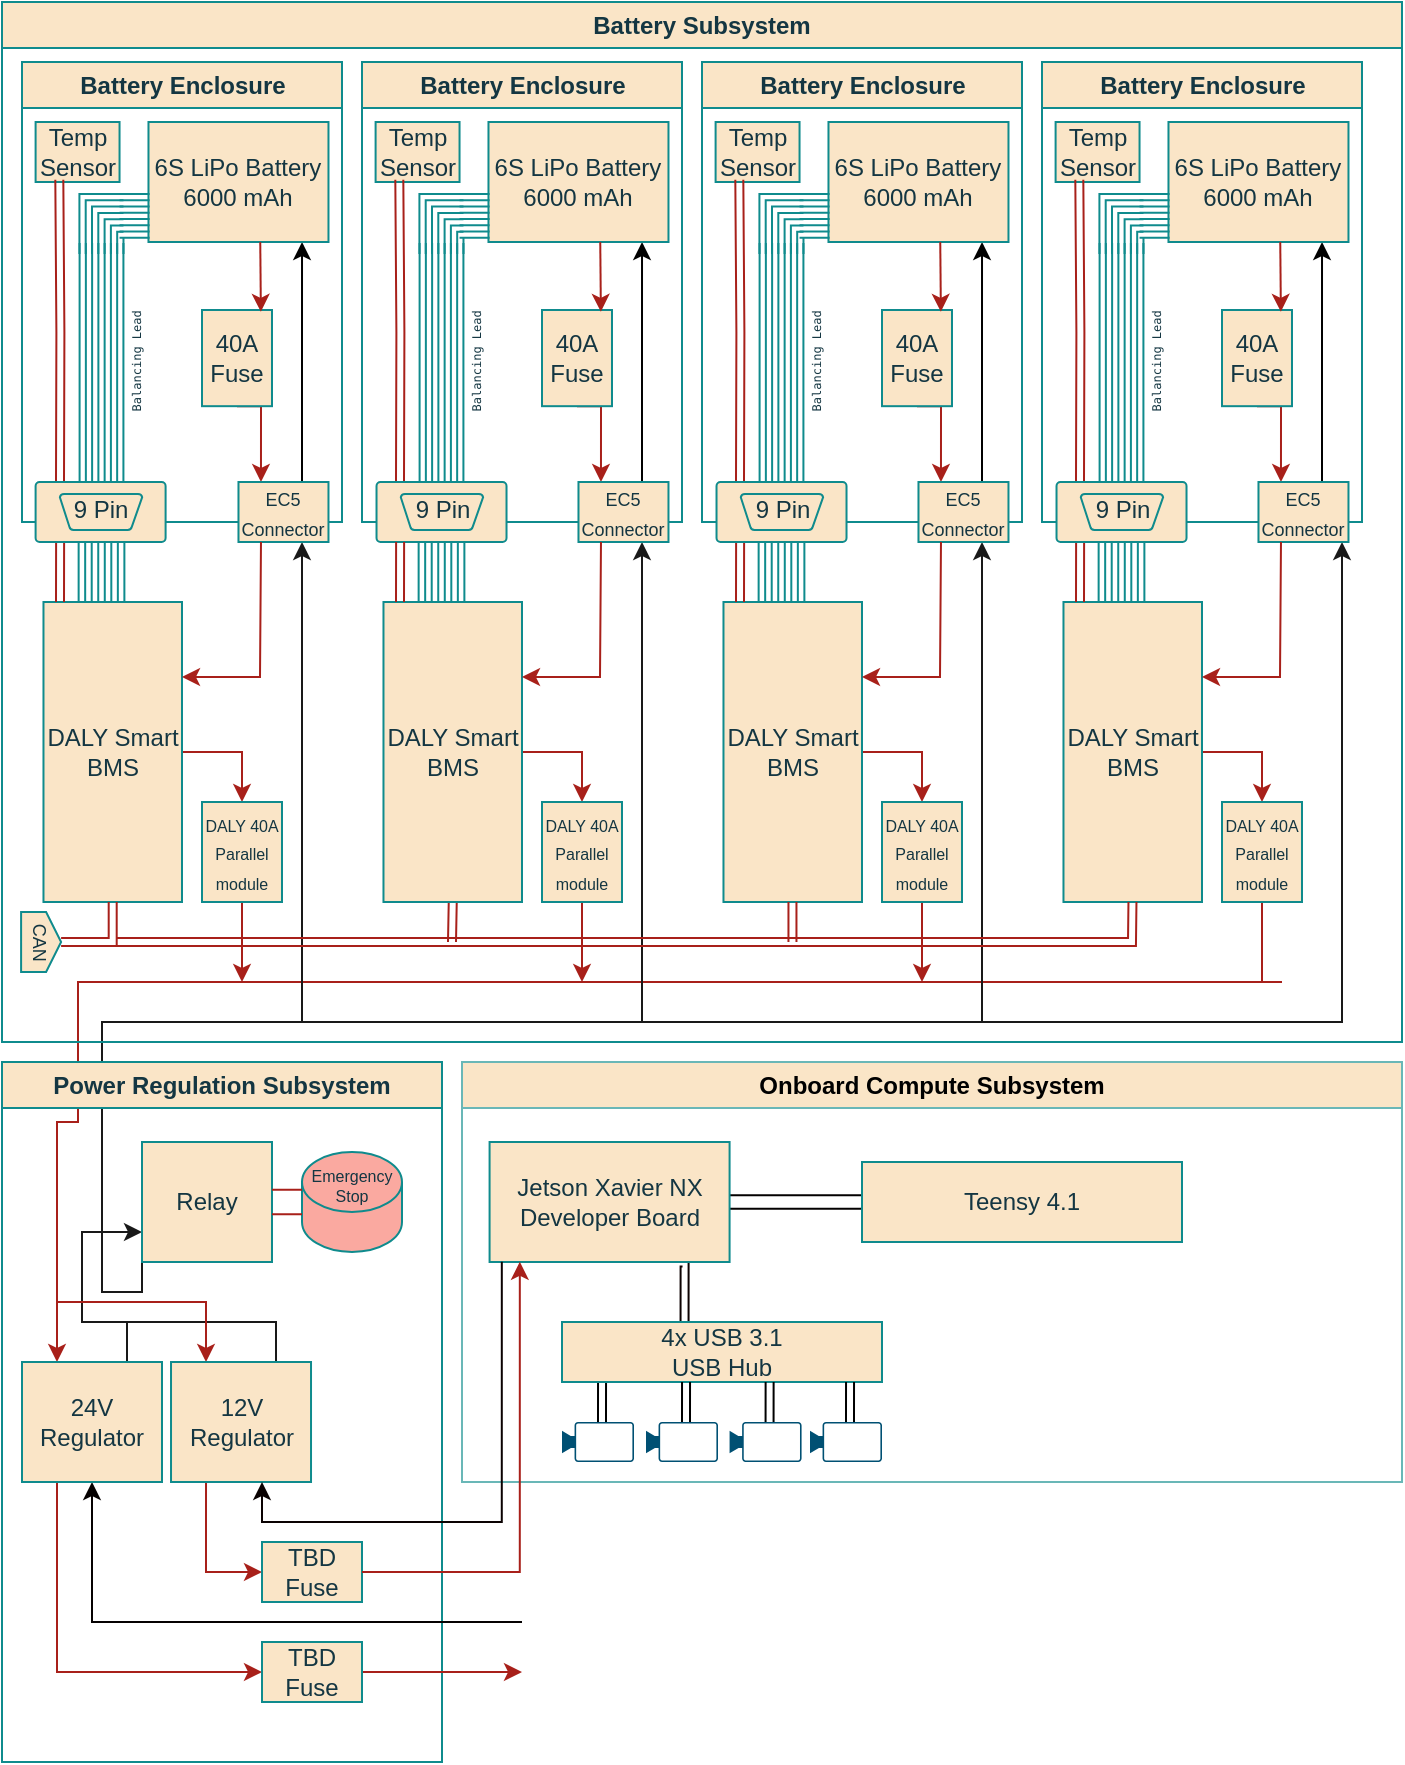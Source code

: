 <mxfile version="24.7.12">
  <diagram name="Page-1" id="U4LzexEA5z4gXmBC9XQn">
    <mxGraphModel dx="1247" dy="682" grid="1" gridSize="10" guides="1" tooltips="1" connect="1" arrows="1" fold="1" page="1" pageScale="1" pageWidth="850" pageHeight="1100" background="#ffffff" math="0" shadow="0">
      <root>
        <mxCell id="0" />
        <mxCell id="1" parent="0" />
        <mxCell id="6z_8afMqLUwwlyAEEc4o-232" style="edgeStyle=orthogonalEdgeStyle;rounded=0;orthogonalLoop=1;jettySize=auto;html=1;exitX=0.5;exitY=1;exitDx=0;exitDy=0;labelBackgroundColor=none;strokeColor=#A8201A;fontColor=default;entryX=0.25;entryY=0;entryDx=0;entryDy=0;" parent="1" source="6z_8afMqLUwwlyAEEc4o-233" target="4kLDl25QIKVFQ8sIAu_H-13" edge="1">
          <mxGeometry relative="1" as="geometry">
            <mxPoint x="100" y="710" as="targetPoint" />
            <Array as="points">
              <mxPoint x="650" y="500" />
              <mxPoint x="48" y="500" />
              <mxPoint x="48" y="570" />
              <mxPoint x="48" y="570" />
            </Array>
          </mxGeometry>
        </mxCell>
        <mxCell id="6z_8afMqLUwwlyAEEc4o-218" style="edgeStyle=orthogonalEdgeStyle;rounded=0;orthogonalLoop=1;jettySize=auto;html=1;labelBackgroundColor=none;strokeColor=#191919;fontColor=default;exitX=0;exitY=0.25;exitDx=0;exitDy=0;" parent="1" source="4kLDl25QIKVFQ8sIAu_H-9" target="6z_8afMqLUwwlyAEEc4o-219" edge="1">
          <mxGeometry relative="1" as="geometry">
            <mxPoint x="120" y="620" as="sourcePoint" />
            <Array as="points">
              <mxPoint x="60" y="655" />
              <mxPoint x="60" y="520" />
              <mxPoint x="680" y="520" />
            </Array>
          </mxGeometry>
        </mxCell>
        <mxCell id="4kLDl25QIKVFQ8sIAu_H-2" value="Power Regulation Subsystem" style="swimlane;whiteSpace=wrap;html=1;collapsible=0;labelBackgroundColor=none;fillColor=#FAE5C7;strokeColor=#0F8B8D;fontColor=#143642;" parent="1" vertex="1">
          <mxGeometry x="10" y="540" width="220" height="350" as="geometry" />
        </mxCell>
        <mxCell id="4kLDl25QIKVFQ8sIAu_H-10" style="edgeStyle=orthogonalEdgeStyle;rounded=0;orthogonalLoop=1;jettySize=auto;html=1;strokeColor=#191919;fontColor=#143642;fillColor=#FAE5C7;entryX=0;entryY=0.75;entryDx=0;entryDy=0;exitX=0.75;exitY=0;exitDx=0;exitDy=0;" parent="4kLDl25QIKVFQ8sIAu_H-2" source="4kLDl25QIKVFQ8sIAu_H-13" target="4kLDl25QIKVFQ8sIAu_H-9" edge="1">
          <mxGeometry relative="1" as="geometry">
            <mxPoint x="30" y="130" as="sourcePoint" />
            <Array as="points">
              <mxPoint x="62" y="130" />
              <mxPoint x="40" y="130" />
              <mxPoint x="40" y="85" />
            </Array>
          </mxGeometry>
        </mxCell>
        <mxCell id="4kLDl25QIKVFQ8sIAu_H-9" value="Relay" style="whiteSpace=wrap;html=1;strokeColor=#0F8B8D;fontColor=#143642;fillColor=#FAE5C7;" parent="4kLDl25QIKVFQ8sIAu_H-2" vertex="1">
          <mxGeometry x="70" y="40" width="65" height="60" as="geometry" />
        </mxCell>
        <mxCell id="4kLDl25QIKVFQ8sIAu_H-25" style="edgeStyle=orthogonalEdgeStyle;rounded=0;orthogonalLoop=1;jettySize=auto;html=1;strokeColor=#050101;fontColor=#143642;fillColor=#FAE5C7;entryX=0.5;entryY=1;entryDx=0;entryDy=0;" parent="4kLDl25QIKVFQ8sIAu_H-2" target="4kLDl25QIKVFQ8sIAu_H-13" edge="1">
          <mxGeometry relative="1" as="geometry">
            <mxPoint x="260" y="280" as="sourcePoint" />
            <Array as="points">
              <mxPoint x="45" y="280" />
            </Array>
          </mxGeometry>
        </mxCell>
        <mxCell id="CXnemEisMQlB7KgPm6j0-24" style="edgeStyle=orthogonalEdgeStyle;shape=connector;rounded=0;orthogonalLoop=1;jettySize=auto;html=1;entryX=0;entryY=0.5;entryDx=0;entryDy=0;strokeColor=#A8201A;align=center;verticalAlign=middle;fontFamily=Helvetica;fontSize=11;fontColor=#143642;labelBackgroundColor=default;endArrow=classic;fillColor=#FAE5C7;exitX=0.25;exitY=1;exitDx=0;exitDy=0;" edge="1" parent="4kLDl25QIKVFQ8sIAu_H-2" source="4kLDl25QIKVFQ8sIAu_H-13" target="4kLDl25QIKVFQ8sIAu_H-26">
          <mxGeometry relative="1" as="geometry">
            <Array as="points">
              <mxPoint x="28" y="305" />
            </Array>
          </mxGeometry>
        </mxCell>
        <mxCell id="4kLDl25QIKVFQ8sIAu_H-13" value="24V Regulator" style="rounded=0;whiteSpace=wrap;html=1;strokeColor=#0F8B8D;fontColor=#143642;fillColor=#FAE5C7;" parent="4kLDl25QIKVFQ8sIAu_H-2" vertex="1">
          <mxGeometry x="10" y="150" width="70" height="60" as="geometry" />
        </mxCell>
        <mxCell id="4kLDl25QIKVFQ8sIAu_H-16" style="edgeStyle=orthogonalEdgeStyle;rounded=0;orthogonalLoop=1;jettySize=auto;html=1;strokeColor=#191919;fontColor=#143642;fillColor=#FAE5C7;endArrow=none;endFill=0;exitX=0.75;exitY=0;exitDx=0;exitDy=0;" parent="4kLDl25QIKVFQ8sIAu_H-2" source="4kLDl25QIKVFQ8sIAu_H-14" edge="1">
          <mxGeometry relative="1" as="geometry">
            <mxPoint x="60" y="130" as="targetPoint" />
            <Array as="points">
              <mxPoint x="137" y="130" />
            </Array>
          </mxGeometry>
        </mxCell>
        <mxCell id="4kLDl25QIKVFQ8sIAu_H-18" style="edgeStyle=orthogonalEdgeStyle;rounded=0;orthogonalLoop=1;jettySize=auto;html=1;strokeColor=#A8201A;fontColor=#143642;fillColor=#FAE5C7;entryX=0.25;entryY=0;entryDx=0;entryDy=0;" parent="4kLDl25QIKVFQ8sIAu_H-2" target="4kLDl25QIKVFQ8sIAu_H-14" edge="1">
          <mxGeometry relative="1" as="geometry">
            <mxPoint x="27" y="120" as="sourcePoint" />
            <Array as="points">
              <mxPoint x="102" y="120" />
            </Array>
          </mxGeometry>
        </mxCell>
        <mxCell id="4kLDl25QIKVFQ8sIAu_H-28" style="edgeStyle=orthogonalEdgeStyle;rounded=0;orthogonalLoop=1;jettySize=auto;html=1;strokeColor=#A8201A;fontColor=#143642;fillColor=#FAE5C7;exitX=0.25;exitY=1;exitDx=0;exitDy=0;entryX=0;entryY=0.5;entryDx=0;entryDy=0;" parent="4kLDl25QIKVFQ8sIAu_H-2" source="4kLDl25QIKVFQ8sIAu_H-14" edge="1" target="4kLDl25QIKVFQ8sIAu_H-29">
          <mxGeometry relative="1" as="geometry">
            <mxPoint x="100" y="240" as="targetPoint" />
          </mxGeometry>
        </mxCell>
        <mxCell id="4kLDl25QIKVFQ8sIAu_H-14" value="12V Regulator" style="rounded=0;whiteSpace=wrap;html=1;strokeColor=#0F8B8D;fontColor=#143642;fillColor=#FAE5C7;" parent="4kLDl25QIKVFQ8sIAu_H-2" vertex="1">
          <mxGeometry x="84.51" y="150" width="70" height="60" as="geometry" />
        </mxCell>
        <mxCell id="CXnemEisMQlB7KgPm6j0-25" style="edgeStyle=orthogonalEdgeStyle;shape=connector;rounded=0;orthogonalLoop=1;jettySize=auto;html=1;strokeColor=#A8201A;align=center;verticalAlign=middle;fontFamily=Helvetica;fontSize=11;fontColor=#143642;labelBackgroundColor=default;endArrow=classic;fillColor=#FAE5C7;" edge="1" parent="4kLDl25QIKVFQ8sIAu_H-2" source="4kLDl25QIKVFQ8sIAu_H-26">
          <mxGeometry relative="1" as="geometry">
            <mxPoint x="260" y="305" as="targetPoint" />
          </mxGeometry>
        </mxCell>
        <mxCell id="4kLDl25QIKVFQ8sIAu_H-26" value="TBD&lt;div&gt;Fuse&lt;/div&gt;" style="whiteSpace=wrap;html=1;strokeColor=#0F8B8D;fontColor=#143642;fillColor=#FAE5C7;" parent="4kLDl25QIKVFQ8sIAu_H-2" vertex="1">
          <mxGeometry x="130" y="290" width="50" height="30" as="geometry" />
        </mxCell>
        <mxCell id="4kLDl25QIKVFQ8sIAu_H-29" value="TBD&lt;div&gt;Fuse&lt;/div&gt;" style="whiteSpace=wrap;html=1;strokeColor=#0F8B8D;fontColor=#143642;fillColor=#FAE5C7;" parent="4kLDl25QIKVFQ8sIAu_H-2" vertex="1">
          <mxGeometry x="130" y="240" width="50" height="30" as="geometry" />
        </mxCell>
        <mxCell id="4kLDl25QIKVFQ8sIAu_H-21" value="&lt;font style=&quot;font-size: 8px;&quot;&gt;Emergency Stop&lt;/font&gt;" style="shape=cylinder3;whiteSpace=wrap;html=1;boundedLbl=1;backgroundOutline=1;size=15;strokeColor=#0F8B8D;fontColor=#143642;fillColor=#FAA9A0;spacingTop=-41;fontSize=8;" parent="4kLDl25QIKVFQ8sIAu_H-2" vertex="1">
          <mxGeometry x="150" y="45" width="50" height="50" as="geometry" />
        </mxCell>
        <mxCell id="4kLDl25QIKVFQ8sIAu_H-11" style="edgeStyle=orthogonalEdgeStyle;rounded=0;orthogonalLoop=1;jettySize=auto;html=1;exitX=1;exitY=0.5;exitDx=0;exitDy=0;strokeColor=#A8201A;fontColor=#143642;fillColor=#FAE5C7;shape=link;width=12.326;entryX=0;entryY=0.5;entryDx=0;entryDy=0;entryPerimeter=0;" parent="4kLDl25QIKVFQ8sIAu_H-2" source="4kLDl25QIKVFQ8sIAu_H-9" target="4kLDl25QIKVFQ8sIAu_H-21" edge="1">
          <mxGeometry relative="1" as="geometry">
            <mxPoint x="190" y="60" as="targetPoint" />
          </mxGeometry>
        </mxCell>
        <mxCell id="CXnemEisMQlB7KgPm6j0-1" value="Onboard Compute Subsystem" style="swimlane;whiteSpace=wrap;html=1;fillColor=#fae5c7;collapsible=0;strokeWidth=1;strokeColor=#69b7b7;" vertex="1" parent="1">
          <mxGeometry x="240" y="540" width="470" height="210" as="geometry" />
        </mxCell>
        <mxCell id="CXnemEisMQlB7KgPm6j0-29" style="edgeStyle=orthogonalEdgeStyle;shape=link;rounded=0;orthogonalLoop=1;jettySize=auto;html=1;entryX=0;entryY=0.5;entryDx=0;entryDy=0;strokeColor=#030000;align=center;verticalAlign=middle;fontFamily=Helvetica;fontSize=12;fontColor=#143642;labelBackgroundColor=default;endArrow=classic;fillColor=#FAE5C7;width=6.667;" edge="1" parent="CXnemEisMQlB7KgPm6j0-1" source="CXnemEisMQlB7KgPm6j0-27" target="CXnemEisMQlB7KgPm6j0-28">
          <mxGeometry relative="1" as="geometry" />
        </mxCell>
        <mxCell id="CXnemEisMQlB7KgPm6j0-32" value="" style="edgeStyle=orthogonalEdgeStyle;shape=link;rounded=0;orthogonalLoop=1;jettySize=auto;html=1;strokeColor=#0D0202;align=center;verticalAlign=middle;fontFamily=Helvetica;fontSize=12;fontColor=#143642;labelBackgroundColor=default;endArrow=classic;fillColor=#FAE5C7;exitX=0.804;exitY=1.005;exitDx=0;exitDy=0;entryX=0.383;entryY=0.007;entryDx=0;entryDy=0;exitPerimeter=0;entryPerimeter=0;" edge="1" parent="CXnemEisMQlB7KgPm6j0-1" source="CXnemEisMQlB7KgPm6j0-27" target="CXnemEisMQlB7KgPm6j0-31">
          <mxGeometry relative="1" as="geometry" />
        </mxCell>
        <mxCell id="CXnemEisMQlB7KgPm6j0-27" value="Jetson Xavier NX Developer Board" style="whiteSpace=wrap;html=1;rounded=0;strokeColor=#0F8B8D;align=center;verticalAlign=middle;fontFamily=Helvetica;fontSize=12;fontColor=#143642;fillColor=#FAE5C7;" vertex="1" parent="CXnemEisMQlB7KgPm6j0-1">
          <mxGeometry x="13.79" y="40" width="120" height="60" as="geometry" />
        </mxCell>
        <mxCell id="CXnemEisMQlB7KgPm6j0-28" value="Teensy 4.1" style="rounded=0;whiteSpace=wrap;html=1;strokeColor=#0F8B8D;align=center;verticalAlign=middle;fontFamily=Helvetica;fontSize=12;fontColor=#143642;fillColor=#FAE5C7;" vertex="1" parent="CXnemEisMQlB7KgPm6j0-1">
          <mxGeometry x="200" y="50" width="160" height="40" as="geometry" />
        </mxCell>
        <mxCell id="CXnemEisMQlB7KgPm6j0-33" style="edgeStyle=orthogonalEdgeStyle;shape=link;rounded=0;orthogonalLoop=1;jettySize=auto;html=1;strokeColor=#000000;align=center;verticalAlign=middle;fontFamily=Helvetica;fontSize=12;fontColor=#143642;labelBackgroundColor=default;endArrow=classic;fillColor=#FAE5C7;" edge="1" parent="CXnemEisMQlB7KgPm6j0-1">
          <mxGeometry relative="1" as="geometry">
            <mxPoint x="70" y="180" as="targetPoint" />
            <mxPoint x="70.018" y="160" as="sourcePoint" />
          </mxGeometry>
        </mxCell>
        <mxCell id="CXnemEisMQlB7KgPm6j0-31" value="4x USB 3.1&lt;div&gt;USB Hub&lt;/div&gt;" style="whiteSpace=wrap;html=1;fillColor=#FAE5C7;strokeColor=#0F8B8D;fontColor=#143642;rounded=0;" vertex="1" parent="CXnemEisMQlB7KgPm6j0-1">
          <mxGeometry x="50" y="130" width="160" height="30" as="geometry" />
        </mxCell>
        <mxCell id="CXnemEisMQlB7KgPm6j0-34" value="" style="points=[[0,0.5,0],[0.19,0.02,0],[0.59,0,0],[0.985,0.02,0],[1,0.5,0],[0.985,0.98,0],[0.59,1,0],[0.19,0.98,0]];verticalLabelPosition=bottom;sketch=0;html=1;verticalAlign=top;aspect=fixed;align=center;pointerEvents=1;shape=mxgraph.cisco19.camera;fillColor=#005073;strokeColor=none;rounded=0;fontFamily=Helvetica;fontSize=12;fontColor=#143642;strokeWidth=1;perimeterSpacing=0;" vertex="1" parent="CXnemEisMQlB7KgPm6j0-1">
          <mxGeometry x="50" y="180" width="36" height="20" as="geometry" />
        </mxCell>
        <mxCell id="CXnemEisMQlB7KgPm6j0-35" style="edgeStyle=orthogonalEdgeStyle;shape=link;rounded=0;orthogonalLoop=1;jettySize=auto;html=1;strokeColor=#000000;align=center;verticalAlign=middle;fontFamily=Helvetica;fontSize=12;fontColor=#143642;labelBackgroundColor=default;endArrow=classic;fillColor=#FAE5C7;" edge="1" parent="CXnemEisMQlB7KgPm6j0-1">
          <mxGeometry relative="1" as="geometry">
            <mxPoint x="112" y="180" as="targetPoint" />
            <mxPoint x="112.018" y="160" as="sourcePoint" />
          </mxGeometry>
        </mxCell>
        <mxCell id="CXnemEisMQlB7KgPm6j0-36" value="" style="points=[[0,0.5,0],[0.19,0.02,0],[0.59,0,0],[0.985,0.02,0],[1,0.5,0],[0.985,0.98,0],[0.59,1,0],[0.19,0.98,0]];verticalLabelPosition=bottom;sketch=0;html=1;verticalAlign=top;aspect=fixed;align=center;pointerEvents=1;shape=mxgraph.cisco19.camera;fillColor=#005073;strokeColor=none;rounded=0;fontFamily=Helvetica;fontSize=12;fontColor=#143642;strokeWidth=1;perimeterSpacing=0;" vertex="1" parent="CXnemEisMQlB7KgPm6j0-1">
          <mxGeometry x="92" y="180" width="36" height="20" as="geometry" />
        </mxCell>
        <mxCell id="CXnemEisMQlB7KgPm6j0-37" style="edgeStyle=orthogonalEdgeStyle;shape=link;rounded=0;orthogonalLoop=1;jettySize=auto;html=1;strokeColor=#000000;align=center;verticalAlign=middle;fontFamily=Helvetica;fontSize=12;fontColor=#143642;labelBackgroundColor=default;endArrow=classic;fillColor=#FAE5C7;" edge="1" parent="CXnemEisMQlB7KgPm6j0-1">
          <mxGeometry relative="1" as="geometry">
            <mxPoint x="153.79" y="180" as="targetPoint" />
            <mxPoint x="153.808" y="160" as="sourcePoint" />
          </mxGeometry>
        </mxCell>
        <mxCell id="CXnemEisMQlB7KgPm6j0-38" value="" style="points=[[0,0.5,0],[0.19,0.02,0],[0.59,0,0],[0.985,0.02,0],[1,0.5,0],[0.985,0.98,0],[0.59,1,0],[0.19,0.98,0]];verticalLabelPosition=bottom;sketch=0;html=1;verticalAlign=top;aspect=fixed;align=center;pointerEvents=1;shape=mxgraph.cisco19.camera;fillColor=#005073;strokeColor=none;rounded=0;fontFamily=Helvetica;fontSize=12;fontColor=#143642;strokeWidth=1;perimeterSpacing=0;" vertex="1" parent="CXnemEisMQlB7KgPm6j0-1">
          <mxGeometry x="133.79" y="180" width="36" height="20" as="geometry" />
        </mxCell>
        <mxCell id="CXnemEisMQlB7KgPm6j0-40" style="edgeStyle=orthogonalEdgeStyle;shape=link;rounded=0;orthogonalLoop=1;jettySize=auto;html=1;strokeColor=#000000;align=center;verticalAlign=middle;fontFamily=Helvetica;fontSize=12;fontColor=#143642;labelBackgroundColor=default;endArrow=classic;fillColor=#FAE5C7;" edge="1" parent="CXnemEisMQlB7KgPm6j0-1">
          <mxGeometry relative="1" as="geometry">
            <mxPoint x="194" y="180" as="targetPoint" />
            <mxPoint x="194.018" y="160" as="sourcePoint" />
          </mxGeometry>
        </mxCell>
        <mxCell id="CXnemEisMQlB7KgPm6j0-41" value="" style="points=[[0,0.5,0],[0.19,0.02,0],[0.59,0,0],[0.985,0.02,0],[1,0.5,0],[0.985,0.98,0],[0.59,1,0],[0.19,0.98,0]];verticalLabelPosition=bottom;sketch=0;html=1;verticalAlign=top;aspect=fixed;align=center;pointerEvents=1;shape=mxgraph.cisco19.camera;fillColor=#005073;strokeColor=none;rounded=0;fontFamily=Helvetica;fontSize=12;fontColor=#143642;strokeWidth=1;perimeterSpacing=0;" vertex="1" parent="CXnemEisMQlB7KgPm6j0-1">
          <mxGeometry x="174" y="180" width="36" height="20" as="geometry" />
        </mxCell>
        <mxCell id="6z_8afMqLUwwlyAEEc4o-169" value="Battery Subsystem" style="swimlane;whiteSpace=wrap;html=1;strokeColor=#0F8B8D;fontColor=#143642;fillColor=#FAE5C7;collapsible=0;labelBackgroundColor=none;" parent="1" vertex="1">
          <mxGeometry x="10" y="10" width="700" height="520" as="geometry" />
        </mxCell>
        <mxCell id="nOU4_NgVh6XaABi12xhm-1" value="Battery Enclosure" style="swimlane;whiteSpace=wrap;html=1;spacingLeft=1;labelBackgroundColor=none;fillColor=#FAE5C7;strokeColor=#0F8B8D;fontColor=#143642;rounded=0;collapsible=0;" parent="6z_8afMqLUwwlyAEEc4o-169" vertex="1">
          <mxGeometry x="10" y="30" width="160" height="230" as="geometry">
            <mxRectangle x="30" y="10" width="140" height="30" as="alternateBounds" />
          </mxGeometry>
        </mxCell>
        <mxCell id="6z_8afMqLUwwlyAEEc4o-11" style="edgeStyle=orthogonalEdgeStyle;rounded=0;orthogonalLoop=1;jettySize=auto;html=1;exitX=0.5;exitY=1;exitDx=0;exitDy=0;entryX=0.25;entryY=0;entryDx=0;entryDy=0;strokeColor=#A8201A;fontColor=default;fillColor=#FAE5C7;labelBackgroundColor=none;" parent="nOU4_NgVh6XaABi12xhm-1" source="6z_8afMqLUwwlyAEEc4o-6" target="nOU4_NgVh6XaABi12xhm-57" edge="1">
          <mxGeometry relative="1" as="geometry" />
        </mxCell>
        <mxCell id="6z_8afMqLUwwlyAEEc4o-12" style="edgeStyle=orthogonalEdgeStyle;rounded=0;orthogonalLoop=1;jettySize=auto;html=1;entryX=0.853;entryY=1;entryDx=0;entryDy=0;entryPerimeter=0;strokeColor=#000000;fontColor=default;fillColor=#FAE5C7;labelBackgroundColor=none;" parent="nOU4_NgVh6XaABi12xhm-1" source="nOU4_NgVh6XaABi12xhm-57" target="nOU4_NgVh6XaABi12xhm-2" edge="1">
          <mxGeometry relative="1" as="geometry">
            <mxPoint x="133.2" y="89.04" as="targetPoint" />
            <Array as="points">
              <mxPoint x="140" y="180" />
              <mxPoint x="140" y="180" />
            </Array>
          </mxGeometry>
        </mxCell>
        <mxCell id="nOU4_NgVh6XaABi12xhm-2" value="6S LiPo Battery&lt;div&gt;6000 mAh&lt;/div&gt;" style="rounded=0;whiteSpace=wrap;html=1;labelBackgroundColor=none;fillColor=#FAE5C7;strokeColor=#0F8B8D;fontColor=#143642;" parent="nOU4_NgVh6XaABi12xhm-1" vertex="1">
          <mxGeometry x="63.24" y="30" width="90" height="60" as="geometry" />
        </mxCell>
        <mxCell id="nOU4_NgVh6XaABi12xhm-8" value="&lt;pre style=&quot;font-size: 6px; line-height: 0%;&quot;&gt;Balancing Lead&lt;/pre&gt;" style="verticalLabelPosition=bottom;shadow=0;align=center;html=1;verticalAlign=top;shape=mxgraph.electrical.transmission.8_line_bus;rotation=-90;spacingLeft=0;spacingTop=-6;labelBackgroundColor=none;fillColor=#FAE5C7;strokeColor=#0F8B8D;fontColor=#143642;rounded=0;" parent="nOU4_NgVh6XaABi12xhm-1" vertex="1">
          <mxGeometry x="-20" y="139.26" width="119.51" height="21.91" as="geometry" />
        </mxCell>
        <mxCell id="6z_8afMqLUwwlyAEEc4o-162" style="edgeStyle=orthogonalEdgeStyle;rounded=0;orthogonalLoop=1;jettySize=auto;html=1;labelBackgroundColor=none;strokeColor=#191919;fontColor=default;" parent="nOU4_NgVh6XaABi12xhm-1" target="nOU4_NgVh6XaABi12xhm-57" edge="1">
          <mxGeometry relative="1" as="geometry">
            <mxPoint x="140" y="480" as="sourcePoint" />
            <Array as="points">
              <mxPoint x="140" y="350" />
              <mxPoint x="140" y="350" />
            </Array>
          </mxGeometry>
        </mxCell>
        <mxCell id="nOU4_NgVh6XaABi12xhm-57" value="&lt;font style=&quot;font-size: 9px;&quot;&gt;EC5 Connector&lt;/font&gt;" style="whiteSpace=wrap;html=1;strokeColor=#0F8B8D;fontColor=#143642;fillColor=#FAE5C7;rounded=0;labelBackgroundColor=none;" parent="nOU4_NgVh6XaABi12xhm-1" vertex="1">
          <mxGeometry x="108.24" y="210" width="45" height="30" as="geometry" />
        </mxCell>
        <mxCell id="6z_8afMqLUwwlyAEEc4o-6" value="40A Fuse" style="whiteSpace=wrap;html=1;strokeColor=#0F8B8D;fontColor=#143642;fillColor=#FAE5C7;labelBackgroundColor=none;" parent="nOU4_NgVh6XaABi12xhm-1" vertex="1">
          <mxGeometry x="90.0" y="124.0" width="35" height="48.09" as="geometry" />
        </mxCell>
        <mxCell id="6z_8afMqLUwwlyAEEc4o-13" value="" style="verticalLabelPosition=bottom;shadow=0;dashed=0;align=center;html=1;verticalAlign=top;shape=mxgraph.electrical.transmission.eightLineBusElbow;notch=180;strokeColor=#0F8B8D;fontColor=#143642;fillColor=#FAE5C7;rotation=-180;labelBackgroundColor=none;" parent="nOU4_NgVh6XaABi12xhm-1" vertex="1">
          <mxGeometry x="28.71" y="66" width="22.03" height="30" as="geometry" />
        </mxCell>
        <mxCell id="6z_8afMqLUwwlyAEEc4o-15" value="&lt;pre style=&quot;font-size: 6px; line-height: 0%;&quot;&gt;&lt;br&gt;&lt;/pre&gt;" style="verticalLabelPosition=bottom;shadow=0;align=center;html=1;verticalAlign=top;shape=mxgraph.electrical.transmission.8_line_bus;rotation=-180;spacingLeft=0;spacingTop=-6;labelBackgroundColor=none;fillColor=#FAE5C7;strokeColor=#0F8B8D;fontColor=#143642;rounded=0;" parent="nOU4_NgVh6XaABi12xhm-1" vertex="1">
          <mxGeometry x="48.77" y="66" width="15.02" height="21.91" as="geometry" />
        </mxCell>
        <mxCell id="6z_8afMqLUwwlyAEEc4o-3" value="Temp&lt;div&gt;Sensor&lt;/div&gt;" style="whiteSpace=wrap;html=1;labelBackgroundColor=none;fillColor=#FAE5C7;strokeColor=#0F8B8D;fontColor=#143642;" parent="nOU4_NgVh6XaABi12xhm-1" vertex="1">
          <mxGeometry x="6.8" y="30" width="41.97" height="30" as="geometry" />
        </mxCell>
        <mxCell id="6z_8afMqLUwwlyAEEc4o-18" style="edgeStyle=orthogonalEdgeStyle;rounded=0;orthogonalLoop=1;jettySize=auto;html=1;strokeColor=#A8201A;fontColor=default;fillColor=#FAE5C7;shape=link;labelBackgroundColor=none;" parent="nOU4_NgVh6XaABi12xhm-1" edge="1">
          <mxGeometry relative="1" as="geometry">
            <mxPoint x="18.661" y="58.89" as="sourcePoint" />
            <mxPoint x="19" y="210" as="targetPoint" />
            <Array as="points" />
          </mxGeometry>
        </mxCell>
        <mxCell id="6z_8afMqLUwwlyAEEc4o-170" style="edgeStyle=orthogonalEdgeStyle;rounded=0;orthogonalLoop=1;jettySize=auto;html=1;entryX=0.841;entryY=0.019;entryDx=0;entryDy=0;entryPerimeter=0;strokeColor=#A8201A;fontColor=default;fillColor=#FAE5C7;exitX=0.621;exitY=1.001;exitDx=0;exitDy=0;exitPerimeter=0;labelBackgroundColor=none;" parent="nOU4_NgVh6XaABi12xhm-1" source="nOU4_NgVh6XaABi12xhm-2" target="6z_8afMqLUwwlyAEEc4o-6" edge="1">
          <mxGeometry relative="1" as="geometry" />
        </mxCell>
        <mxCell id="6z_8afMqLUwwlyAEEc4o-166" value="" style="edgeStyle=orthogonalEdgeStyle;rounded=0;orthogonalLoop=1;jettySize=auto;html=1;exitX=1;exitY=0.5;exitDx=0;exitDy=0;entryX=0.5;entryY=0;entryDx=0;entryDy=0;labelBackgroundColor=none;strokeColor=#A8201A;fontColor=default;" parent="6z_8afMqLUwwlyAEEc4o-169" source="nOU4_NgVh6XaABi12xhm-118" target="6z_8afMqLUwwlyAEEc4o-165" edge="1">
          <mxGeometry relative="1" as="geometry">
            <Array as="points" />
          </mxGeometry>
        </mxCell>
        <mxCell id="nOU4_NgVh6XaABi12xhm-118" value="DALY Smart BMS" style="whiteSpace=wrap;html=1;strokeColor=#0F8B8D;fontColor=#143642;fillColor=#FAE5C7;labelBackgroundColor=none;" parent="6z_8afMqLUwwlyAEEc4o-169" vertex="1">
          <mxGeometry x="20.74" y="300" width="69.26" height="150" as="geometry" />
        </mxCell>
        <mxCell id="nOU4_NgVh6XaABi12xhm-53" value="&lt;pre style=&quot;font-size: 6px; line-height: 0%;&quot;&gt;&lt;br&gt;&lt;/pre&gt;" style="verticalLabelPosition=bottom;shadow=0;align=center;html=1;verticalAlign=top;shape=mxgraph.electrical.transmission.8_line_bus;rotation=90;spacingLeft=0;spacingTop=-6;labelBackgroundColor=none;fillColor=#FAE5C7;strokeColor=#0F8B8D;fontColor=#143642;rounded=0;" parent="6z_8afMqLUwwlyAEEc4o-169" vertex="1">
          <mxGeometry x="34.55" y="273.71" width="30.41" height="22.87" as="geometry" />
        </mxCell>
        <mxCell id="6z_8afMqLUwwlyAEEc4o-19" style="edgeStyle=elbowEdgeStyle;rounded=0;orthogonalLoop=1;jettySize=auto;html=1;strokeColor=#A8201A;fontColor=default;fillColor=#FAE5C7;shape=link;labelBackgroundColor=none;" parent="6z_8afMqLUwwlyAEEc4o-169" edge="1">
          <mxGeometry relative="1" as="geometry">
            <mxPoint x="29.056" y="270" as="sourcePoint" />
            <mxPoint x="29" y="300" as="targetPoint" />
          </mxGeometry>
        </mxCell>
        <mxCell id="6z_8afMqLUwwlyAEEc4o-20" style="edgeStyle=elbowEdgeStyle;rounded=0;orthogonalLoop=1;jettySize=auto;html=1;entryX=1;entryY=0.25;entryDx=0;entryDy=0;strokeColor=#A8201A;fontColor=default;fillColor=#FAE5C7;labelBackgroundColor=none;exitX=0.25;exitY=1;exitDx=0;exitDy=0;" parent="6z_8afMqLUwwlyAEEc4o-169" source="nOU4_NgVh6XaABi12xhm-57" target="nOU4_NgVh6XaABi12xhm-118" edge="1">
          <mxGeometry relative="1" as="geometry">
            <mxPoint x="130" y="270" as="sourcePoint" />
            <mxPoint x="130" y="341.21" as="targetPoint" />
            <Array as="points">
              <mxPoint x="129" y="310" />
            </Array>
          </mxGeometry>
        </mxCell>
        <mxCell id="nOU4_NgVh6XaABi12xhm-6" value="&lt;p style=&quot;line-height: 105%;&quot;&gt;9 Pin&lt;/p&gt;" style="pointerEvents=1;verticalLabelPosition=bottom;shadow=0;dashed=0;align=center;html=1;verticalAlign=top;shape=mxgraph.electrical.miscellaneous.small_d_connector;horizontal=1;spacingLeft=0;spacingBottom=0;spacing=0;spacingTop=-39;labelBackgroundColor=none;fillColor=#FAE5C7;strokeColor=#0F8B8D;fontColor=#143642;rounded=0;" parent="6z_8afMqLUwwlyAEEc4o-169" vertex="1">
          <mxGeometry x="16.8" y="240" width="65" height="30" as="geometry" />
        </mxCell>
        <mxCell id="6z_8afMqLUwwlyAEEc4o-168" style="edgeStyle=orthogonalEdgeStyle;rounded=0;orthogonalLoop=1;jettySize=auto;html=1;exitX=0.5;exitY=1;exitDx=0;exitDy=0;labelBackgroundColor=none;strokeColor=#A8201A;fontColor=default;" parent="6z_8afMqLUwwlyAEEc4o-169" source="6z_8afMqLUwwlyAEEc4o-165" edge="1">
          <mxGeometry relative="1" as="geometry">
            <mxPoint x="120" y="490" as="targetPoint" />
          </mxGeometry>
        </mxCell>
        <mxCell id="6z_8afMqLUwwlyAEEc4o-165" value="&lt;font style=&quot;font-size: 8px;&quot;&gt;DALY 40A Parallel module&lt;/font&gt;" style="whiteSpace=wrap;html=1;fillColor=#FAE5C7;strokeColor=#0F8B8D;fontColor=#143642;labelBackgroundColor=none;" parent="6z_8afMqLUwwlyAEEc4o-169" vertex="1">
          <mxGeometry x="100" y="400" width="40" height="50" as="geometry" />
        </mxCell>
        <mxCell id="6z_8afMqLUwwlyAEEc4o-171" value="Battery Enclosure" style="swimlane;whiteSpace=wrap;html=1;spacingLeft=1;labelBackgroundColor=none;fillColor=#FAE5C7;strokeColor=#0F8B8D;fontColor=#143642;rounded=0;collapsible=0;" parent="6z_8afMqLUwwlyAEEc4o-169" vertex="1">
          <mxGeometry x="180" y="30" width="160" height="230" as="geometry">
            <mxRectangle x="30" y="10" width="140" height="30" as="alternateBounds" />
          </mxGeometry>
        </mxCell>
        <mxCell id="6z_8afMqLUwwlyAEEc4o-172" style="edgeStyle=orthogonalEdgeStyle;rounded=0;orthogonalLoop=1;jettySize=auto;html=1;exitX=0.5;exitY=1;exitDx=0;exitDy=0;entryX=0.25;entryY=0;entryDx=0;entryDy=0;strokeColor=#A8201A;fontColor=default;fillColor=#FAE5C7;labelBackgroundColor=none;" parent="6z_8afMqLUwwlyAEEc4o-171" source="6z_8afMqLUwwlyAEEc4o-178" target="6z_8afMqLUwwlyAEEc4o-177" edge="1">
          <mxGeometry relative="1" as="geometry" />
        </mxCell>
        <mxCell id="6z_8afMqLUwwlyAEEc4o-173" style="edgeStyle=orthogonalEdgeStyle;rounded=0;orthogonalLoop=1;jettySize=auto;html=1;entryX=0.853;entryY=1;entryDx=0;entryDy=0;entryPerimeter=0;strokeColor=#000000;fontColor=default;fillColor=#FAE5C7;labelBackgroundColor=none;" parent="6z_8afMqLUwwlyAEEc4o-171" source="6z_8afMqLUwwlyAEEc4o-177" target="6z_8afMqLUwwlyAEEc4o-174" edge="1">
          <mxGeometry relative="1" as="geometry">
            <mxPoint x="133.2" y="89.04" as="targetPoint" />
            <Array as="points">
              <mxPoint x="140" y="180" />
              <mxPoint x="140" y="180" />
            </Array>
          </mxGeometry>
        </mxCell>
        <mxCell id="6z_8afMqLUwwlyAEEc4o-174" value="6S LiPo Battery&lt;div&gt;6000 mAh&lt;/div&gt;" style="rounded=0;whiteSpace=wrap;html=1;labelBackgroundColor=none;fillColor=#FAE5C7;strokeColor=#0F8B8D;fontColor=#143642;" parent="6z_8afMqLUwwlyAEEc4o-171" vertex="1">
          <mxGeometry x="63.24" y="30" width="90" height="60" as="geometry" />
        </mxCell>
        <mxCell id="6z_8afMqLUwwlyAEEc4o-175" value="&lt;pre style=&quot;font-size: 6px; line-height: 0%;&quot;&gt;Balancing Lead&lt;/pre&gt;" style="verticalLabelPosition=bottom;shadow=0;align=center;html=1;verticalAlign=top;shape=mxgraph.electrical.transmission.8_line_bus;rotation=-90;spacingLeft=0;spacingTop=-6;labelBackgroundColor=none;fillColor=#FAE5C7;strokeColor=#0F8B8D;fontColor=#143642;rounded=0;" parent="6z_8afMqLUwwlyAEEc4o-171" vertex="1">
          <mxGeometry x="-20" y="139.26" width="119.51" height="21.91" as="geometry" />
        </mxCell>
        <mxCell id="6z_8afMqLUwwlyAEEc4o-176" style="edgeStyle=orthogonalEdgeStyle;rounded=0;orthogonalLoop=1;jettySize=auto;html=1;labelBackgroundColor=none;strokeColor=#191919;fontColor=default;" parent="6z_8afMqLUwwlyAEEc4o-171" target="6z_8afMqLUwwlyAEEc4o-177" edge="1">
          <mxGeometry relative="1" as="geometry">
            <mxPoint x="140" y="480" as="sourcePoint" />
            <Array as="points">
              <mxPoint x="140" y="350" />
              <mxPoint x="140" y="350" />
            </Array>
          </mxGeometry>
        </mxCell>
        <mxCell id="6z_8afMqLUwwlyAEEc4o-177" value="&lt;font style=&quot;font-size: 9px;&quot;&gt;EC5 Connector&lt;/font&gt;" style="whiteSpace=wrap;html=1;strokeColor=#0F8B8D;fontColor=#143642;fillColor=#FAE5C7;rounded=0;labelBackgroundColor=none;" parent="6z_8afMqLUwwlyAEEc4o-171" vertex="1">
          <mxGeometry x="108.24" y="210" width="45" height="30" as="geometry" />
        </mxCell>
        <mxCell id="6z_8afMqLUwwlyAEEc4o-178" value="40A Fuse" style="whiteSpace=wrap;html=1;strokeColor=#0F8B8D;fontColor=#143642;fillColor=#FAE5C7;labelBackgroundColor=none;" parent="6z_8afMqLUwwlyAEEc4o-171" vertex="1">
          <mxGeometry x="90.0" y="124.0" width="35" height="48.09" as="geometry" />
        </mxCell>
        <mxCell id="6z_8afMqLUwwlyAEEc4o-179" value="" style="verticalLabelPosition=bottom;shadow=0;dashed=0;align=center;html=1;verticalAlign=top;shape=mxgraph.electrical.transmission.eightLineBusElbow;notch=180;strokeColor=#0F8B8D;fontColor=#143642;fillColor=#FAE5C7;rotation=-180;labelBackgroundColor=none;" parent="6z_8afMqLUwwlyAEEc4o-171" vertex="1">
          <mxGeometry x="28.71" y="66" width="22.03" height="30" as="geometry" />
        </mxCell>
        <mxCell id="6z_8afMqLUwwlyAEEc4o-180" value="&lt;pre style=&quot;font-size: 6px; line-height: 0%;&quot;&gt;&lt;br&gt;&lt;/pre&gt;" style="verticalLabelPosition=bottom;shadow=0;align=center;html=1;verticalAlign=top;shape=mxgraph.electrical.transmission.8_line_bus;rotation=-180;spacingLeft=0;spacingTop=-6;labelBackgroundColor=none;fillColor=#FAE5C7;strokeColor=#0F8B8D;fontColor=#143642;rounded=0;" parent="6z_8afMqLUwwlyAEEc4o-171" vertex="1">
          <mxGeometry x="48.77" y="66" width="15.02" height="21.91" as="geometry" />
        </mxCell>
        <mxCell id="6z_8afMqLUwwlyAEEc4o-181" value="Temp&lt;div&gt;Sensor&lt;/div&gt;" style="whiteSpace=wrap;html=1;labelBackgroundColor=none;fillColor=#FAE5C7;strokeColor=#0F8B8D;fontColor=#143642;" parent="6z_8afMqLUwwlyAEEc4o-171" vertex="1">
          <mxGeometry x="6.8" y="30" width="41.97" height="30" as="geometry" />
        </mxCell>
        <mxCell id="6z_8afMqLUwwlyAEEc4o-182" style="edgeStyle=orthogonalEdgeStyle;rounded=0;orthogonalLoop=1;jettySize=auto;html=1;strokeColor=#A8201A;fontColor=default;fillColor=#FAE5C7;shape=link;labelBackgroundColor=none;" parent="6z_8afMqLUwwlyAEEc4o-171" edge="1">
          <mxGeometry relative="1" as="geometry">
            <mxPoint x="18.661" y="58.89" as="sourcePoint" />
            <mxPoint x="19" y="210" as="targetPoint" />
            <Array as="points" />
          </mxGeometry>
        </mxCell>
        <mxCell id="6z_8afMqLUwwlyAEEc4o-183" style="edgeStyle=orthogonalEdgeStyle;rounded=0;orthogonalLoop=1;jettySize=auto;html=1;entryX=0.841;entryY=0.019;entryDx=0;entryDy=0;entryPerimeter=0;strokeColor=#A8201A;fontColor=default;fillColor=#FAE5C7;exitX=0.621;exitY=1.001;exitDx=0;exitDy=0;exitPerimeter=0;labelBackgroundColor=none;" parent="6z_8afMqLUwwlyAEEc4o-171" source="6z_8afMqLUwwlyAEEc4o-174" target="6z_8afMqLUwwlyAEEc4o-178" edge="1">
          <mxGeometry relative="1" as="geometry" />
        </mxCell>
        <mxCell id="CXnemEisMQlB7KgPm6j0-4" value="&lt;p style=&quot;line-height: 105%;&quot;&gt;9 Pin&lt;/p&gt;" style="pointerEvents=1;verticalLabelPosition=bottom;shadow=0;dashed=0;align=center;html=1;verticalAlign=top;shape=mxgraph.electrical.miscellaneous.small_d_connector;horizontal=1;spacingLeft=0;spacingBottom=0;spacing=0;spacingTop=-39;labelBackgroundColor=none;fillColor=#FAE5C7;strokeColor=#0F8B8D;fontColor=#143642;rounded=0;" vertex="1" parent="6z_8afMqLUwwlyAEEc4o-171">
          <mxGeometry x="7.26" y="210" width="65" height="30" as="geometry" />
        </mxCell>
        <mxCell id="6z_8afMqLUwwlyAEEc4o-184" value="" style="edgeStyle=orthogonalEdgeStyle;rounded=0;orthogonalLoop=1;jettySize=auto;html=1;exitX=1;exitY=0.5;exitDx=0;exitDy=0;entryX=0.5;entryY=0;entryDx=0;entryDy=0;labelBackgroundColor=none;strokeColor=#A8201A;fontColor=default;" parent="6z_8afMqLUwwlyAEEc4o-169" source="6z_8afMqLUwwlyAEEc4o-185" target="6z_8afMqLUwwlyAEEc4o-191" edge="1">
          <mxGeometry relative="1" as="geometry">
            <Array as="points" />
          </mxGeometry>
        </mxCell>
        <mxCell id="5vFk3YhiuI77391CFOQ8-2" style="edgeStyle=none;curved=1;rounded=0;orthogonalLoop=1;jettySize=auto;html=1;fontFamily=Architects Daughter;fontSource=https%3A%2F%2Ffonts.googleapis.com%2Fcss%3Ffamily%3DArchitects%2BDaughter;fontSize=16;endArrow=open;sourcePerimeterSpacing=8;targetPerimeterSpacing=8;shape=link;entryX=0.5;entryY=1;entryDx=0;entryDy=0;labelBackgroundColor=none;strokeColor=#A8201A;fontColor=default;" parent="6z_8afMqLUwwlyAEEc4o-169" target="6z_8afMqLUwwlyAEEc4o-185" edge="1">
          <mxGeometry relative="1" as="geometry">
            <mxPoint x="230" y="480" as="targetPoint" />
            <mxPoint x="225" y="470" as="sourcePoint" />
          </mxGeometry>
        </mxCell>
        <mxCell id="6z_8afMqLUwwlyAEEc4o-185" value="DALY Smart BMS" style="whiteSpace=wrap;html=1;strokeColor=#0F8B8D;fontColor=#143642;fillColor=#FAE5C7;labelBackgroundColor=none;" parent="6z_8afMqLUwwlyAEEc4o-169" vertex="1">
          <mxGeometry x="190.74" y="300" width="69.26" height="150" as="geometry" />
        </mxCell>
        <mxCell id="6z_8afMqLUwwlyAEEc4o-186" value="&lt;pre style=&quot;font-size: 6px; line-height: 0%;&quot;&gt;&lt;br&gt;&lt;/pre&gt;" style="verticalLabelPosition=bottom;shadow=0;align=center;html=1;verticalAlign=top;shape=mxgraph.electrical.transmission.8_line_bus;rotation=90;spacingLeft=0;spacingTop=-6;labelBackgroundColor=none;fillColor=#FAE5C7;strokeColor=#0F8B8D;fontColor=#143642;rounded=0;" parent="6z_8afMqLUwwlyAEEc4o-169" vertex="1">
          <mxGeometry x="204.55" y="273.71" width="30.41" height="22.87" as="geometry" />
        </mxCell>
        <mxCell id="6z_8afMqLUwwlyAEEc4o-187" style="edgeStyle=elbowEdgeStyle;rounded=0;orthogonalLoop=1;jettySize=auto;html=1;strokeColor=#A8201A;fontColor=default;fillColor=#FAE5C7;shape=link;labelBackgroundColor=none;" parent="6z_8afMqLUwwlyAEEc4o-169" edge="1">
          <mxGeometry relative="1" as="geometry">
            <mxPoint x="199.056" y="270" as="sourcePoint" />
            <mxPoint x="199" y="300" as="targetPoint" />
          </mxGeometry>
        </mxCell>
        <mxCell id="6z_8afMqLUwwlyAEEc4o-188" style="edgeStyle=elbowEdgeStyle;rounded=0;orthogonalLoop=1;jettySize=auto;html=1;entryX=1;entryY=0.25;entryDx=0;entryDy=0;strokeColor=#A8201A;fontColor=default;fillColor=#FAE5C7;labelBackgroundColor=none;exitX=0.25;exitY=1;exitDx=0;exitDy=0;" parent="6z_8afMqLUwwlyAEEc4o-169" source="6z_8afMqLUwwlyAEEc4o-177" target="6z_8afMqLUwwlyAEEc4o-185" edge="1">
          <mxGeometry relative="1" as="geometry">
            <mxPoint x="300" y="270" as="sourcePoint" />
            <mxPoint x="300" y="341.21" as="targetPoint" />
            <Array as="points">
              <mxPoint x="299" y="310" />
            </Array>
          </mxGeometry>
        </mxCell>
        <mxCell id="6z_8afMqLUwwlyAEEc4o-190" style="edgeStyle=orthogonalEdgeStyle;rounded=0;orthogonalLoop=1;jettySize=auto;html=1;exitX=0.5;exitY=1;exitDx=0;exitDy=0;labelBackgroundColor=none;strokeColor=#A8201A;fontColor=default;" parent="6z_8afMqLUwwlyAEEc4o-169" source="6z_8afMqLUwwlyAEEc4o-191" edge="1">
          <mxGeometry relative="1" as="geometry">
            <mxPoint x="290" y="490" as="targetPoint" />
          </mxGeometry>
        </mxCell>
        <mxCell id="6z_8afMqLUwwlyAEEc4o-191" value="&lt;font style=&quot;font-size: 8px;&quot;&gt;DALY 40A Parallel module&lt;/font&gt;" style="whiteSpace=wrap;html=1;fillColor=#FAE5C7;strokeColor=#0F8B8D;fontColor=#143642;labelBackgroundColor=none;" parent="6z_8afMqLUwwlyAEEc4o-169" vertex="1">
          <mxGeometry x="270" y="400" width="40" height="50" as="geometry" />
        </mxCell>
        <mxCell id="6z_8afMqLUwwlyAEEc4o-192" value="Battery Enclosure" style="swimlane;whiteSpace=wrap;html=1;spacingLeft=1;labelBackgroundColor=none;fillColor=#FAE5C7;strokeColor=#0F8B8D;fontColor=#143642;rounded=0;collapsible=0;" parent="6z_8afMqLUwwlyAEEc4o-169" vertex="1">
          <mxGeometry x="350" y="30" width="160" height="230" as="geometry">
            <mxRectangle x="30" y="10" width="140" height="30" as="alternateBounds" />
          </mxGeometry>
        </mxCell>
        <mxCell id="6z_8afMqLUwwlyAEEc4o-193" style="edgeStyle=orthogonalEdgeStyle;rounded=0;orthogonalLoop=1;jettySize=auto;html=1;exitX=0.5;exitY=1;exitDx=0;exitDy=0;entryX=0.25;entryY=0;entryDx=0;entryDy=0;strokeColor=#A8201A;fontColor=default;fillColor=#FAE5C7;labelBackgroundColor=none;" parent="6z_8afMqLUwwlyAEEc4o-192" source="6z_8afMqLUwwlyAEEc4o-199" target="6z_8afMqLUwwlyAEEc4o-198" edge="1">
          <mxGeometry relative="1" as="geometry" />
        </mxCell>
        <mxCell id="6z_8afMqLUwwlyAEEc4o-194" style="edgeStyle=orthogonalEdgeStyle;rounded=0;orthogonalLoop=1;jettySize=auto;html=1;entryX=0.853;entryY=1;entryDx=0;entryDy=0;entryPerimeter=0;strokeColor=#000000;fontColor=default;fillColor=#FAE5C7;labelBackgroundColor=none;" parent="6z_8afMqLUwwlyAEEc4o-192" source="6z_8afMqLUwwlyAEEc4o-198" target="6z_8afMqLUwwlyAEEc4o-195" edge="1">
          <mxGeometry relative="1" as="geometry">
            <mxPoint x="133.2" y="89.04" as="targetPoint" />
            <Array as="points">
              <mxPoint x="140" y="180" />
              <mxPoint x="140" y="180" />
            </Array>
          </mxGeometry>
        </mxCell>
        <mxCell id="6z_8afMqLUwwlyAEEc4o-195" value="6S LiPo Battery&lt;div&gt;6000 mAh&lt;/div&gt;" style="rounded=0;whiteSpace=wrap;html=1;labelBackgroundColor=none;fillColor=#FAE5C7;strokeColor=#0F8B8D;fontColor=#143642;" parent="6z_8afMqLUwwlyAEEc4o-192" vertex="1">
          <mxGeometry x="63.24" y="30" width="90" height="60" as="geometry" />
        </mxCell>
        <mxCell id="6z_8afMqLUwwlyAEEc4o-196" value="&lt;pre style=&quot;font-size: 6px; line-height: 0%;&quot;&gt;Balancing Lead&lt;/pre&gt;" style="verticalLabelPosition=bottom;shadow=0;align=center;html=1;verticalAlign=top;shape=mxgraph.electrical.transmission.8_line_bus;rotation=-90;spacingLeft=0;spacingTop=-6;labelBackgroundColor=none;fillColor=#FAE5C7;strokeColor=#0F8B8D;fontColor=#143642;rounded=0;" parent="6z_8afMqLUwwlyAEEc4o-192" vertex="1">
          <mxGeometry x="-20" y="139.26" width="119.51" height="21.91" as="geometry" />
        </mxCell>
        <mxCell id="6z_8afMqLUwwlyAEEc4o-197" style="edgeStyle=orthogonalEdgeStyle;rounded=0;orthogonalLoop=1;jettySize=auto;html=1;labelBackgroundColor=none;strokeColor=#191919;fontColor=default;" parent="6z_8afMqLUwwlyAEEc4o-192" target="6z_8afMqLUwwlyAEEc4o-198" edge="1">
          <mxGeometry relative="1" as="geometry">
            <mxPoint x="140" y="480" as="sourcePoint" />
            <Array as="points">
              <mxPoint x="140" y="350" />
              <mxPoint x="140" y="350" />
            </Array>
          </mxGeometry>
        </mxCell>
        <mxCell id="6z_8afMqLUwwlyAEEc4o-198" value="&lt;font style=&quot;font-size: 9px;&quot;&gt;EC5 Connector&lt;/font&gt;" style="whiteSpace=wrap;html=1;strokeColor=#0F8B8D;fontColor=#143642;fillColor=#FAE5C7;rounded=0;labelBackgroundColor=none;" parent="6z_8afMqLUwwlyAEEc4o-192" vertex="1">
          <mxGeometry x="108.24" y="210" width="45" height="30" as="geometry" />
        </mxCell>
        <mxCell id="6z_8afMqLUwwlyAEEc4o-199" value="40A Fuse" style="whiteSpace=wrap;html=1;strokeColor=#0F8B8D;fontColor=#143642;fillColor=#FAE5C7;labelBackgroundColor=none;" parent="6z_8afMqLUwwlyAEEc4o-192" vertex="1">
          <mxGeometry x="90.0" y="124.0" width="35" height="48.09" as="geometry" />
        </mxCell>
        <mxCell id="6z_8afMqLUwwlyAEEc4o-200" value="" style="verticalLabelPosition=bottom;shadow=0;dashed=0;align=center;html=1;verticalAlign=top;shape=mxgraph.electrical.transmission.eightLineBusElbow;notch=180;strokeColor=#0F8B8D;fontColor=#143642;fillColor=#FAE5C7;rotation=-180;labelBackgroundColor=none;" parent="6z_8afMqLUwwlyAEEc4o-192" vertex="1">
          <mxGeometry x="28.71" y="66" width="22.03" height="30" as="geometry" />
        </mxCell>
        <mxCell id="6z_8afMqLUwwlyAEEc4o-201" value="&lt;pre style=&quot;font-size: 6px; line-height: 0%;&quot;&gt;&lt;br&gt;&lt;/pre&gt;" style="verticalLabelPosition=bottom;shadow=0;align=center;html=1;verticalAlign=top;shape=mxgraph.electrical.transmission.8_line_bus;rotation=-180;spacingLeft=0;spacingTop=-6;labelBackgroundColor=none;fillColor=#FAE5C7;strokeColor=#0F8B8D;fontColor=#143642;rounded=0;" parent="6z_8afMqLUwwlyAEEc4o-192" vertex="1">
          <mxGeometry x="48.77" y="66" width="15.02" height="21.91" as="geometry" />
        </mxCell>
        <mxCell id="6z_8afMqLUwwlyAEEc4o-202" value="Temp&lt;div&gt;Sensor&lt;/div&gt;" style="whiteSpace=wrap;html=1;labelBackgroundColor=none;fillColor=#FAE5C7;strokeColor=#0F8B8D;fontColor=#143642;" parent="6z_8afMqLUwwlyAEEc4o-192" vertex="1">
          <mxGeometry x="6.8" y="30" width="41.97" height="30" as="geometry" />
        </mxCell>
        <mxCell id="6z_8afMqLUwwlyAEEc4o-203" style="edgeStyle=orthogonalEdgeStyle;rounded=0;orthogonalLoop=1;jettySize=auto;html=1;strokeColor=#A8201A;fontColor=default;fillColor=#FAE5C7;shape=link;labelBackgroundColor=none;" parent="6z_8afMqLUwwlyAEEc4o-192" edge="1">
          <mxGeometry relative="1" as="geometry">
            <mxPoint x="18.661" y="58.89" as="sourcePoint" />
            <mxPoint x="19" y="210" as="targetPoint" />
            <Array as="points" />
          </mxGeometry>
        </mxCell>
        <mxCell id="6z_8afMqLUwwlyAEEc4o-204" style="edgeStyle=orthogonalEdgeStyle;rounded=0;orthogonalLoop=1;jettySize=auto;html=1;entryX=0.841;entryY=0.019;entryDx=0;entryDy=0;entryPerimeter=0;strokeColor=#A8201A;fontColor=default;fillColor=#FAE5C7;exitX=0.621;exitY=1.001;exitDx=0;exitDy=0;exitPerimeter=0;labelBackgroundColor=none;" parent="6z_8afMqLUwwlyAEEc4o-192" source="6z_8afMqLUwwlyAEEc4o-195" target="6z_8afMqLUwwlyAEEc4o-199" edge="1">
          <mxGeometry relative="1" as="geometry" />
        </mxCell>
        <mxCell id="6z_8afMqLUwwlyAEEc4o-205" value="" style="edgeStyle=orthogonalEdgeStyle;rounded=0;orthogonalLoop=1;jettySize=auto;html=1;exitX=1;exitY=0.5;exitDx=0;exitDy=0;entryX=0.5;entryY=0;entryDx=0;entryDy=0;labelBackgroundColor=none;strokeColor=#A8201A;fontColor=default;" parent="6z_8afMqLUwwlyAEEc4o-169" source="6z_8afMqLUwwlyAEEc4o-206" target="6z_8afMqLUwwlyAEEc4o-212" edge="1">
          <mxGeometry relative="1" as="geometry">
            <Array as="points" />
          </mxGeometry>
        </mxCell>
        <mxCell id="6z_8afMqLUwwlyAEEc4o-206" value="DALY Smart BMS" style="whiteSpace=wrap;html=1;strokeColor=#0F8B8D;fontColor=#143642;fillColor=#FAE5C7;labelBackgroundColor=none;" parent="6z_8afMqLUwwlyAEEc4o-169" vertex="1">
          <mxGeometry x="360.74" y="300" width="69.26" height="150" as="geometry" />
        </mxCell>
        <mxCell id="6z_8afMqLUwwlyAEEc4o-207" value="&lt;pre style=&quot;font-size: 6px; line-height: 0%;&quot;&gt;&lt;br&gt;&lt;/pre&gt;" style="verticalLabelPosition=bottom;shadow=0;align=center;html=1;verticalAlign=top;shape=mxgraph.electrical.transmission.8_line_bus;rotation=90;spacingLeft=0;spacingTop=-6;labelBackgroundColor=none;fillColor=#FAE5C7;strokeColor=#0F8B8D;fontColor=#143642;rounded=0;" parent="6z_8afMqLUwwlyAEEc4o-169" vertex="1">
          <mxGeometry x="374.55" y="273.71" width="30.41" height="22.87" as="geometry" />
        </mxCell>
        <mxCell id="6z_8afMqLUwwlyAEEc4o-208" style="edgeStyle=elbowEdgeStyle;rounded=0;orthogonalLoop=1;jettySize=auto;html=1;strokeColor=#A8201A;fontColor=default;fillColor=#FAE5C7;shape=link;labelBackgroundColor=none;" parent="6z_8afMqLUwwlyAEEc4o-169" edge="1">
          <mxGeometry relative="1" as="geometry">
            <mxPoint x="369.056" y="270" as="sourcePoint" />
            <mxPoint x="369" y="300" as="targetPoint" />
          </mxGeometry>
        </mxCell>
        <mxCell id="6z_8afMqLUwwlyAEEc4o-209" style="edgeStyle=elbowEdgeStyle;rounded=0;orthogonalLoop=1;jettySize=auto;html=1;entryX=1;entryY=0.25;entryDx=0;entryDy=0;strokeColor=#A8201A;fontColor=default;fillColor=#FAE5C7;labelBackgroundColor=none;exitX=0.25;exitY=1;exitDx=0;exitDy=0;" parent="6z_8afMqLUwwlyAEEc4o-169" source="6z_8afMqLUwwlyAEEc4o-198" target="6z_8afMqLUwwlyAEEc4o-206" edge="1">
          <mxGeometry relative="1" as="geometry">
            <mxPoint x="470" y="270" as="sourcePoint" />
            <mxPoint x="470" y="341.21" as="targetPoint" />
            <Array as="points">
              <mxPoint x="469" y="310" />
            </Array>
          </mxGeometry>
        </mxCell>
        <mxCell id="6z_8afMqLUwwlyAEEc4o-211" style="edgeStyle=orthogonalEdgeStyle;rounded=0;orthogonalLoop=1;jettySize=auto;html=1;exitX=0.5;exitY=1;exitDx=0;exitDy=0;labelBackgroundColor=none;strokeColor=#A8201A;fontColor=default;" parent="6z_8afMqLUwwlyAEEc4o-169" source="6z_8afMqLUwwlyAEEc4o-212" edge="1">
          <mxGeometry relative="1" as="geometry">
            <mxPoint x="460" y="490" as="targetPoint" />
          </mxGeometry>
        </mxCell>
        <mxCell id="6z_8afMqLUwwlyAEEc4o-212" value="&lt;font style=&quot;font-size: 8px;&quot;&gt;DALY 40A Parallel module&lt;/font&gt;" style="whiteSpace=wrap;html=1;fillColor=#FAE5C7;strokeColor=#0F8B8D;fontColor=#143642;labelBackgroundColor=none;" parent="6z_8afMqLUwwlyAEEc4o-169" vertex="1">
          <mxGeometry x="440" y="400" width="40" height="50" as="geometry" />
        </mxCell>
        <mxCell id="6z_8afMqLUwwlyAEEc4o-213" value="Battery Enclosure" style="swimlane;whiteSpace=wrap;html=1;spacingLeft=1;labelBackgroundColor=none;fillColor=#FAE5C7;strokeColor=#0F8B8D;fontColor=#143642;rounded=0;collapsible=0;" parent="6z_8afMqLUwwlyAEEc4o-169" vertex="1">
          <mxGeometry x="520" y="30" width="160" height="230" as="geometry">
            <mxRectangle x="30" y="10" width="140" height="30" as="alternateBounds" />
          </mxGeometry>
        </mxCell>
        <mxCell id="6z_8afMqLUwwlyAEEc4o-214" style="edgeStyle=orthogonalEdgeStyle;rounded=0;orthogonalLoop=1;jettySize=auto;html=1;exitX=0.5;exitY=1;exitDx=0;exitDy=0;entryX=0.25;entryY=0;entryDx=0;entryDy=0;strokeColor=#A8201A;fontColor=default;fillColor=#FAE5C7;labelBackgroundColor=none;" parent="6z_8afMqLUwwlyAEEc4o-213" source="6z_8afMqLUwwlyAEEc4o-220" target="6z_8afMqLUwwlyAEEc4o-219" edge="1">
          <mxGeometry relative="1" as="geometry" />
        </mxCell>
        <mxCell id="6z_8afMqLUwwlyAEEc4o-215" style="edgeStyle=orthogonalEdgeStyle;rounded=0;orthogonalLoop=1;jettySize=auto;html=1;entryX=0.853;entryY=1;entryDx=0;entryDy=0;entryPerimeter=0;strokeColor=#000000;fontColor=default;fillColor=#FAE5C7;labelBackgroundColor=none;" parent="6z_8afMqLUwwlyAEEc4o-213" source="6z_8afMqLUwwlyAEEc4o-219" target="6z_8afMqLUwwlyAEEc4o-216" edge="1">
          <mxGeometry relative="1" as="geometry">
            <mxPoint x="133.2" y="89.04" as="targetPoint" />
            <Array as="points">
              <mxPoint x="140" y="180" />
              <mxPoint x="140" y="180" />
            </Array>
          </mxGeometry>
        </mxCell>
        <mxCell id="6z_8afMqLUwwlyAEEc4o-216" value="6S LiPo Battery&lt;div&gt;6000 mAh&lt;/div&gt;" style="rounded=0;whiteSpace=wrap;html=1;labelBackgroundColor=none;fillColor=#FAE5C7;strokeColor=#0F8B8D;fontColor=#143642;" parent="6z_8afMqLUwwlyAEEc4o-213" vertex="1">
          <mxGeometry x="63.24" y="30" width="90" height="60" as="geometry" />
        </mxCell>
        <mxCell id="6z_8afMqLUwwlyAEEc4o-217" value="&lt;pre style=&quot;font-size: 6px; line-height: 0%;&quot;&gt;Balancing Lead&lt;/pre&gt;" style="verticalLabelPosition=bottom;shadow=0;align=center;html=1;verticalAlign=top;shape=mxgraph.electrical.transmission.8_line_bus;rotation=-90;spacingLeft=0;spacingTop=-6;labelBackgroundColor=none;fillColor=#FAE5C7;strokeColor=#0F8B8D;fontColor=#143642;rounded=0;" parent="6z_8afMqLUwwlyAEEc4o-213" vertex="1">
          <mxGeometry x="-20" y="139.26" width="119.51" height="21.91" as="geometry" />
        </mxCell>
        <mxCell id="6z_8afMqLUwwlyAEEc4o-219" value="&lt;font style=&quot;font-size: 9px;&quot;&gt;EC5 Connector&lt;/font&gt;" style="whiteSpace=wrap;html=1;strokeColor=#0F8B8D;fontColor=#143642;fillColor=#FAE5C7;rounded=0;labelBackgroundColor=none;" parent="6z_8afMqLUwwlyAEEc4o-213" vertex="1">
          <mxGeometry x="108.24" y="210" width="45" height="30" as="geometry" />
        </mxCell>
        <mxCell id="6z_8afMqLUwwlyAEEc4o-220" value="40A Fuse" style="whiteSpace=wrap;html=1;strokeColor=#0F8B8D;fontColor=#143642;fillColor=#FAE5C7;labelBackgroundColor=none;" parent="6z_8afMqLUwwlyAEEc4o-213" vertex="1">
          <mxGeometry x="90.0" y="124.0" width="35" height="48.09" as="geometry" />
        </mxCell>
        <mxCell id="6z_8afMqLUwwlyAEEc4o-221" value="" style="verticalLabelPosition=bottom;shadow=0;dashed=0;align=center;html=1;verticalAlign=top;shape=mxgraph.electrical.transmission.eightLineBusElbow;notch=180;strokeColor=#0F8B8D;fontColor=#143642;fillColor=#FAE5C7;rotation=-180;labelBackgroundColor=none;" parent="6z_8afMqLUwwlyAEEc4o-213" vertex="1">
          <mxGeometry x="28.71" y="66" width="22.03" height="30" as="geometry" />
        </mxCell>
        <mxCell id="6z_8afMqLUwwlyAEEc4o-222" value="&lt;pre style=&quot;font-size: 6px; line-height: 0%;&quot;&gt;&lt;br&gt;&lt;/pre&gt;" style="verticalLabelPosition=bottom;shadow=0;align=center;html=1;verticalAlign=top;shape=mxgraph.electrical.transmission.8_line_bus;rotation=-180;spacingLeft=0;spacingTop=-6;labelBackgroundColor=none;fillColor=#FAE5C7;strokeColor=#0F8B8D;fontColor=#143642;rounded=0;" parent="6z_8afMqLUwwlyAEEc4o-213" vertex="1">
          <mxGeometry x="48.77" y="66" width="15.02" height="21.91" as="geometry" />
        </mxCell>
        <mxCell id="6z_8afMqLUwwlyAEEc4o-223" value="Temp&lt;div&gt;Sensor&lt;/div&gt;" style="whiteSpace=wrap;html=1;labelBackgroundColor=none;fillColor=#FAE5C7;strokeColor=#0F8B8D;fontColor=#143642;" parent="6z_8afMqLUwwlyAEEc4o-213" vertex="1">
          <mxGeometry x="6.8" y="30" width="41.97" height="30" as="geometry" />
        </mxCell>
        <mxCell id="6z_8afMqLUwwlyAEEc4o-224" style="edgeStyle=orthogonalEdgeStyle;rounded=0;orthogonalLoop=1;jettySize=auto;html=1;strokeColor=#A8201A;fontColor=default;fillColor=#FAE5C7;shape=link;labelBackgroundColor=none;" parent="6z_8afMqLUwwlyAEEc4o-213" edge="1">
          <mxGeometry relative="1" as="geometry">
            <mxPoint x="18.661" y="58.89" as="sourcePoint" />
            <mxPoint x="19" y="210" as="targetPoint" />
            <Array as="points" />
          </mxGeometry>
        </mxCell>
        <mxCell id="6z_8afMqLUwwlyAEEc4o-225" style="edgeStyle=orthogonalEdgeStyle;rounded=0;orthogonalLoop=1;jettySize=auto;html=1;entryX=0.841;entryY=0.019;entryDx=0;entryDy=0;entryPerimeter=0;strokeColor=#A8201A;fontColor=default;fillColor=#FAE5C7;exitX=0.621;exitY=1.001;exitDx=0;exitDy=0;exitPerimeter=0;labelBackgroundColor=none;" parent="6z_8afMqLUwwlyAEEc4o-213" source="6z_8afMqLUwwlyAEEc4o-216" target="6z_8afMqLUwwlyAEEc4o-220" edge="1">
          <mxGeometry relative="1" as="geometry" />
        </mxCell>
        <mxCell id="6z_8afMqLUwwlyAEEc4o-226" value="" style="edgeStyle=orthogonalEdgeStyle;rounded=0;orthogonalLoop=1;jettySize=auto;html=1;exitX=1;exitY=0.5;exitDx=0;exitDy=0;entryX=0.5;entryY=0;entryDx=0;entryDy=0;labelBackgroundColor=none;strokeColor=#A8201A;fontColor=default;" parent="6z_8afMqLUwwlyAEEc4o-169" source="6z_8afMqLUwwlyAEEc4o-227" target="6z_8afMqLUwwlyAEEc4o-233" edge="1">
          <mxGeometry relative="1" as="geometry">
            <Array as="points" />
          </mxGeometry>
        </mxCell>
        <mxCell id="6z_8afMqLUwwlyAEEc4o-227" value="DALY Smart BMS" style="whiteSpace=wrap;html=1;strokeColor=#0F8B8D;fontColor=#143642;fillColor=#FAE5C7;labelBackgroundColor=none;" parent="6z_8afMqLUwwlyAEEc4o-169" vertex="1">
          <mxGeometry x="530.74" y="300" width="69.26" height="150" as="geometry" />
        </mxCell>
        <mxCell id="6z_8afMqLUwwlyAEEc4o-228" value="&lt;pre style=&quot;font-size: 6px; line-height: 0%;&quot;&gt;&lt;br&gt;&lt;/pre&gt;" style="verticalLabelPosition=bottom;shadow=0;align=center;html=1;verticalAlign=top;shape=mxgraph.electrical.transmission.8_line_bus;rotation=90;spacingLeft=0;spacingTop=-6;labelBackgroundColor=none;fillColor=#FAE5C7;strokeColor=#0F8B8D;fontColor=#143642;rounded=0;" parent="6z_8afMqLUwwlyAEEc4o-169" vertex="1">
          <mxGeometry x="544.55" y="273.71" width="30.41" height="22.87" as="geometry" />
        </mxCell>
        <mxCell id="6z_8afMqLUwwlyAEEc4o-229" style="edgeStyle=elbowEdgeStyle;rounded=0;orthogonalLoop=1;jettySize=auto;html=1;strokeColor=#A8201A;fontColor=default;fillColor=#FAE5C7;shape=link;labelBackgroundColor=none;" parent="6z_8afMqLUwwlyAEEc4o-169" edge="1">
          <mxGeometry relative="1" as="geometry">
            <mxPoint x="539.056" y="270" as="sourcePoint" />
            <mxPoint x="539" y="300" as="targetPoint" />
          </mxGeometry>
        </mxCell>
        <mxCell id="6z_8afMqLUwwlyAEEc4o-230" style="edgeStyle=elbowEdgeStyle;rounded=0;orthogonalLoop=1;jettySize=auto;html=1;entryX=1;entryY=0.25;entryDx=0;entryDy=0;strokeColor=#A8201A;fontColor=default;fillColor=#FAE5C7;labelBackgroundColor=none;exitX=0.25;exitY=1;exitDx=0;exitDy=0;" parent="6z_8afMqLUwwlyAEEc4o-169" source="6z_8afMqLUwwlyAEEc4o-219" target="6z_8afMqLUwwlyAEEc4o-227" edge="1">
          <mxGeometry relative="1" as="geometry">
            <mxPoint x="640" y="270" as="sourcePoint" />
            <mxPoint x="640" y="341.21" as="targetPoint" />
            <Array as="points">
              <mxPoint x="639" y="310" />
            </Array>
          </mxGeometry>
        </mxCell>
        <mxCell id="6z_8afMqLUwwlyAEEc4o-233" value="&lt;font style=&quot;font-size: 8px;&quot;&gt;DALY 40A Parallel module&lt;/font&gt;" style="whiteSpace=wrap;html=1;fillColor=#FAE5C7;strokeColor=#0F8B8D;fontColor=#143642;labelBackgroundColor=none;" parent="6z_8afMqLUwwlyAEEc4o-169" vertex="1">
          <mxGeometry x="610" y="400" width="40" height="50" as="geometry" />
        </mxCell>
        <mxCell id="5vFk3YhiuI77391CFOQ8-3" style="edgeStyle=none;curved=1;rounded=0;orthogonalLoop=1;jettySize=auto;html=1;fontFamily=Architects Daughter;fontSource=https%3A%2F%2Ffonts.googleapis.com%2Fcss%3Ffamily%3DArchitects%2BDaughter;fontSize=16;endArrow=open;sourcePerimeterSpacing=8;targetPerimeterSpacing=8;shape=link;entryX=0.5;entryY=1;entryDx=0;entryDy=0;labelBackgroundColor=none;strokeColor=#A8201A;fontColor=default;" parent="6z_8afMqLUwwlyAEEc4o-169" edge="1">
          <mxGeometry relative="1" as="geometry">
            <mxPoint x="395.23" y="450" as="targetPoint" />
            <mxPoint x="395.23" y="470" as="sourcePoint" />
          </mxGeometry>
        </mxCell>
        <mxCell id="5vFk3YhiuI77391CFOQ8-4" style="edgeStyle=none;curved=1;rounded=0;orthogonalLoop=1;jettySize=auto;html=1;fontFamily=Architects Daughter;fontSource=https%3A%2F%2Ffonts.googleapis.com%2Fcss%3Ffamily%3DArchitects%2BDaughter;fontSize=16;endArrow=open;sourcePerimeterSpacing=8;targetPerimeterSpacing=8;shape=link;entryX=0.5;entryY=1;entryDx=0;entryDy=0;labelBackgroundColor=none;strokeColor=#A8201A;fontColor=default;" parent="6z_8afMqLUwwlyAEEc4o-169" edge="1">
          <mxGeometry relative="1" as="geometry">
            <mxPoint x="565.23" y="450" as="targetPoint" />
            <mxPoint x="57" y="470" as="sourcePoint" />
            <Array as="points">
              <mxPoint x="565" y="470" />
            </Array>
          </mxGeometry>
        </mxCell>
        <mxCell id="4kLDl25QIKVFQ8sIAu_H-4" value="&lt;font style=&quot;font-size: 9px;&quot;&gt;CAN&lt;/font&gt;" style="shape=offPageConnector;whiteSpace=wrap;html=1;rotation=90;horizontal=1;flipV=1;labelBackgroundColor=none;fillColor=#FAE5C7;strokeColor=#0F8B8D;fontColor=#143642;" parent="6z_8afMqLUwwlyAEEc4o-169" vertex="1">
          <mxGeometry x="4.55" y="460" width="30" height="20" as="geometry" />
        </mxCell>
        <mxCell id="6z_8afMqLUwwlyAEEc4o-24" style="edgeStyle=orthogonalEdgeStyle;rounded=0;orthogonalLoop=1;jettySize=auto;html=1;strokeColor=#A8201A;fontColor=default;fillColor=#FAE5C7;shape=link;labelBackgroundColor=none;entryX=0.5;entryY=0;entryDx=0;entryDy=0;" parent="6z_8afMqLUwwlyAEEc4o-169" source="nOU4_NgVh6XaABi12xhm-118" edge="1" target="4kLDl25QIKVFQ8sIAu_H-4">
          <mxGeometry relative="1" as="geometry">
            <mxPoint x="55" y="530" as="targetPoint" />
          </mxGeometry>
        </mxCell>
        <mxCell id="CXnemEisMQlB7KgPm6j0-20" value="&lt;p style=&quot;line-height: 105%;&quot;&gt;9 Pin&lt;/p&gt;" style="pointerEvents=1;verticalLabelPosition=bottom;shadow=0;dashed=0;align=center;html=1;verticalAlign=top;shape=mxgraph.electrical.miscellaneous.small_d_connector;horizontal=1;spacingLeft=0;spacingBottom=0;spacing=0;spacingTop=-39;labelBackgroundColor=none;fillColor=#FAE5C7;strokeColor=#0F8B8D;fontColor=#143642;rounded=0;" vertex="1" parent="6z_8afMqLUwwlyAEEc4o-169">
          <mxGeometry x="527.26" y="240" width="65" height="30" as="geometry" />
        </mxCell>
        <mxCell id="CXnemEisMQlB7KgPm6j0-5" value="&lt;p style=&quot;line-height: 105%;&quot;&gt;9 Pin&lt;/p&gt;" style="pointerEvents=1;verticalLabelPosition=bottom;shadow=0;dashed=0;align=center;html=1;verticalAlign=top;shape=mxgraph.electrical.miscellaneous.small_d_connector;horizontal=1;spacingLeft=0;spacingBottom=0;spacing=0;spacingTop=-39;labelBackgroundColor=none;fillColor=#FAE5C7;strokeColor=#0F8B8D;fontColor=#143642;rounded=0;" vertex="1" parent="6z_8afMqLUwwlyAEEc4o-169">
          <mxGeometry x="357.26" y="240" width="65" height="30" as="geometry" />
        </mxCell>
        <mxCell id="4kLDl25QIKVFQ8sIAu_H-33" style="edgeStyle=orthogonalEdgeStyle;rounded=0;orthogonalLoop=1;jettySize=auto;html=1;strokeColor=#0A0202;fontColor=#143642;fillColor=#FAE5C7;exitX=0.051;exitY=0.998;exitDx=0;exitDy=0;exitPerimeter=0;" parent="1" target="4kLDl25QIKVFQ8sIAu_H-14" edge="1" source="CXnemEisMQlB7KgPm6j0-27">
          <mxGeometry relative="1" as="geometry">
            <mxPoint x="280" y="710" as="sourcePoint" />
            <Array as="points">
              <mxPoint x="260" y="770" />
              <mxPoint x="140" y="770" />
            </Array>
          </mxGeometry>
        </mxCell>
        <mxCell id="CXnemEisMQlB7KgPm6j0-23" style="edgeStyle=orthogonalEdgeStyle;shape=connector;rounded=0;orthogonalLoop=1;jettySize=auto;html=1;strokeColor=#A8201A;align=center;verticalAlign=middle;fontFamily=Helvetica;fontSize=11;fontColor=#143642;labelBackgroundColor=default;endArrow=classic;fillColor=#FAE5C7;entryX=0.126;entryY=0.998;entryDx=0;entryDy=0;entryPerimeter=0;" edge="1" parent="1" source="4kLDl25QIKVFQ8sIAu_H-29" target="CXnemEisMQlB7KgPm6j0-27">
          <mxGeometry relative="1" as="geometry">
            <mxPoint x="280" y="780" as="targetPoint" />
            <Array as="points">
              <mxPoint x="269" y="795" />
            </Array>
          </mxGeometry>
        </mxCell>
      </root>
    </mxGraphModel>
  </diagram>
</mxfile>
